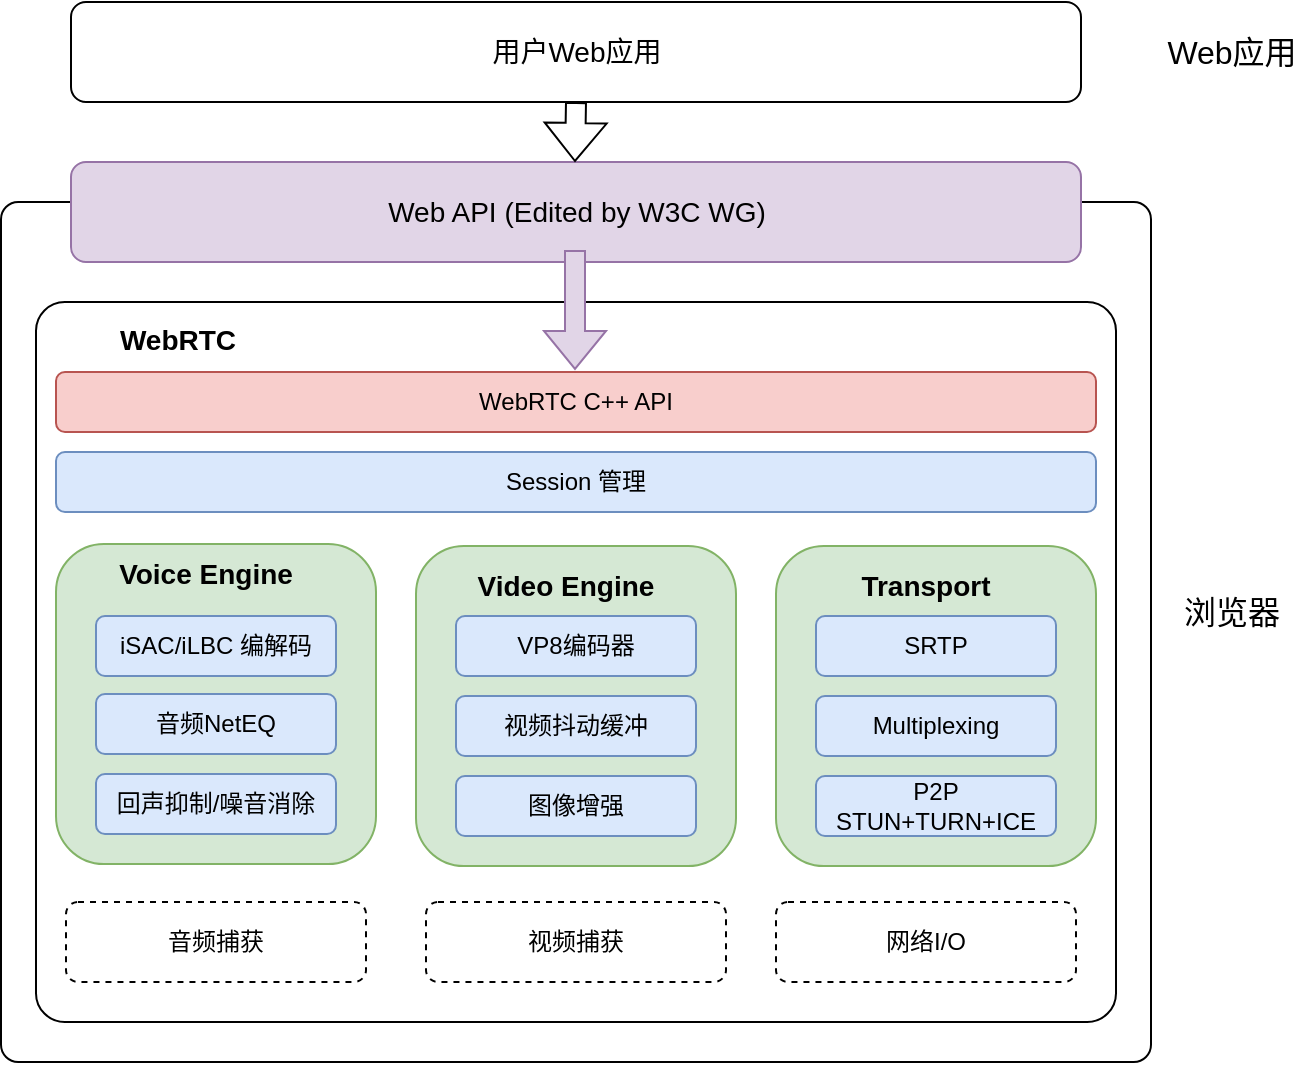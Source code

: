 <mxfile version="17.2.4" type="github">
  <diagram id="4q8-WN65QJk6b8WYARNs" name="Page-1">
    <mxGraphModel dx="1422" dy="698" grid="1" gridSize="10" guides="1" tooltips="1" connect="1" arrows="1" fold="1" page="1" pageScale="1" pageWidth="827" pageHeight="1169" math="0" shadow="0">
      <root>
        <mxCell id="0" />
        <mxCell id="1" parent="0" />
        <mxCell id="7zNDrWUyi1R2apm__8Nn-30" value="" style="rounded=1;whiteSpace=wrap;html=1;fontSize=14;arcSize=2;" vertex="1" parent="1">
          <mxGeometry x="152.5" y="240" width="575" height="430" as="geometry" />
        </mxCell>
        <mxCell id="7zNDrWUyi1R2apm__8Nn-1" value="" style="rounded=1;whiteSpace=wrap;html=1;arcSize=4;" vertex="1" parent="1">
          <mxGeometry x="170" y="290" width="540" height="360" as="geometry" />
        </mxCell>
        <mxCell id="7zNDrWUyi1R2apm__8Nn-2" value="音频捕获" style="rounded=1;whiteSpace=wrap;html=1;dashed=1;" vertex="1" parent="1">
          <mxGeometry x="185" y="590" width="150" height="40" as="geometry" />
        </mxCell>
        <mxCell id="7zNDrWUyi1R2apm__8Nn-3" value="视频捕获" style="rounded=1;whiteSpace=wrap;html=1;dashed=1;" vertex="1" parent="1">
          <mxGeometry x="365" y="590" width="150" height="40" as="geometry" />
        </mxCell>
        <mxCell id="7zNDrWUyi1R2apm__8Nn-6" value="" style="rounded=1;whiteSpace=wrap;html=1;fillColor=#d5e8d4;strokeColor=#82b366;" vertex="1" parent="1">
          <mxGeometry x="360" y="412" width="160" height="160" as="geometry" />
        </mxCell>
        <mxCell id="7zNDrWUyi1R2apm__8Nn-8" value="网络I/O" style="rounded=1;whiteSpace=wrap;html=1;dashed=1;" vertex="1" parent="1">
          <mxGeometry x="540" y="590" width="150" height="40" as="geometry" />
        </mxCell>
        <mxCell id="7zNDrWUyi1R2apm__8Nn-9" value="" style="rounded=1;whiteSpace=wrap;html=1;fillColor=#d5e8d4;strokeColor=#82b366;" vertex="1" parent="1">
          <mxGeometry x="180" y="411" width="160" height="160" as="geometry" />
        </mxCell>
        <mxCell id="7zNDrWUyi1R2apm__8Nn-12" value="" style="rounded=1;whiteSpace=wrap;html=1;fillColor=#d5e8d4;strokeColor=#82b366;" vertex="1" parent="1">
          <mxGeometry x="540" y="412" width="160" height="160" as="geometry" />
        </mxCell>
        <mxCell id="7zNDrWUyi1R2apm__8Nn-13" value="iSAC/iLBC 编解码" style="rounded=1;whiteSpace=wrap;html=1;fillColor=#dae8fc;strokeColor=#6c8ebf;" vertex="1" parent="1">
          <mxGeometry x="200" y="447" width="120" height="30" as="geometry" />
        </mxCell>
        <mxCell id="7zNDrWUyi1R2apm__8Nn-14" value="音频NetEQ" style="rounded=1;whiteSpace=wrap;html=1;fillColor=#dae8fc;strokeColor=#6c8ebf;" vertex="1" parent="1">
          <mxGeometry x="200" y="486" width="120" height="30" as="geometry" />
        </mxCell>
        <mxCell id="7zNDrWUyi1R2apm__8Nn-16" value="回声抑制/噪音消除" style="rounded=1;whiteSpace=wrap;html=1;fillColor=#dae8fc;strokeColor=#6c8ebf;" vertex="1" parent="1">
          <mxGeometry x="200" y="526" width="120" height="30" as="geometry" />
        </mxCell>
        <mxCell id="7zNDrWUyi1R2apm__8Nn-17" value="VP8编码器" style="rounded=1;whiteSpace=wrap;html=1;fillColor=#dae8fc;strokeColor=#6c8ebf;" vertex="1" parent="1">
          <mxGeometry x="380" y="447" width="120" height="30" as="geometry" />
        </mxCell>
        <mxCell id="7zNDrWUyi1R2apm__8Nn-18" value="视频抖动缓冲" style="rounded=1;whiteSpace=wrap;html=1;fillColor=#dae8fc;strokeColor=#6c8ebf;" vertex="1" parent="1">
          <mxGeometry x="380" y="487" width="120" height="30" as="geometry" />
        </mxCell>
        <mxCell id="7zNDrWUyi1R2apm__8Nn-19" value="图像增强" style="rounded=1;whiteSpace=wrap;html=1;fillColor=#dae8fc;strokeColor=#6c8ebf;" vertex="1" parent="1">
          <mxGeometry x="380" y="527" width="120" height="30" as="geometry" />
        </mxCell>
        <mxCell id="7zNDrWUyi1R2apm__8Nn-20" value="SRTP" style="rounded=1;whiteSpace=wrap;html=1;fillColor=#dae8fc;strokeColor=#6c8ebf;" vertex="1" parent="1">
          <mxGeometry x="560" y="447" width="120" height="30" as="geometry" />
        </mxCell>
        <mxCell id="7zNDrWUyi1R2apm__8Nn-21" value="Multiplexing" style="rounded=1;whiteSpace=wrap;html=1;fillColor=#dae8fc;strokeColor=#6c8ebf;" vertex="1" parent="1">
          <mxGeometry x="560" y="487" width="120" height="30" as="geometry" />
        </mxCell>
        <mxCell id="7zNDrWUyi1R2apm__8Nn-22" value="P2P&lt;br&gt;STUN+TURN+ICE" style="rounded=1;whiteSpace=wrap;html=1;fillColor=#dae8fc;strokeColor=#6c8ebf;" vertex="1" parent="1">
          <mxGeometry x="560" y="527" width="120" height="30" as="geometry" />
        </mxCell>
        <mxCell id="7zNDrWUyi1R2apm__8Nn-23" value="WebRTC C++ API" style="rounded=1;whiteSpace=wrap;html=1;fillColor=#f8cecc;strokeColor=#b85450;" vertex="1" parent="1">
          <mxGeometry x="180" y="325" width="520" height="30" as="geometry" />
        </mxCell>
        <mxCell id="7zNDrWUyi1R2apm__8Nn-24" value="Session 管理" style="rounded=1;whiteSpace=wrap;html=1;fillColor=#dae8fc;strokeColor=#6c8ebf;" vertex="1" parent="1">
          <mxGeometry x="180" y="365" width="520" height="30" as="geometry" />
        </mxCell>
        <mxCell id="7zNDrWUyi1R2apm__8Nn-25" value="WebRTC" style="text;html=1;strokeColor=none;fillColor=none;align=center;verticalAlign=middle;whiteSpace=wrap;rounded=0;fontStyle=1;fontSize=14;" vertex="1" parent="1">
          <mxGeometry x="211" y="294" width="60" height="30" as="geometry" />
        </mxCell>
        <mxCell id="7zNDrWUyi1R2apm__8Nn-26" value="Voice Engine" style="text;html=1;strokeColor=none;fillColor=none;align=center;verticalAlign=middle;whiteSpace=wrap;rounded=0;fontSize=14;fontStyle=1" vertex="1" parent="1">
          <mxGeometry x="200" y="411" width="110" height="30" as="geometry" />
        </mxCell>
        <mxCell id="7zNDrWUyi1R2apm__8Nn-27" value="Video Engine" style="text;html=1;strokeColor=none;fillColor=none;align=center;verticalAlign=middle;whiteSpace=wrap;rounded=0;fontSize=14;fontStyle=1" vertex="1" parent="1">
          <mxGeometry x="380" y="417" width="110" height="30" as="geometry" />
        </mxCell>
        <mxCell id="7zNDrWUyi1R2apm__8Nn-28" value="Transport" style="text;html=1;strokeColor=none;fillColor=none;align=center;verticalAlign=middle;whiteSpace=wrap;rounded=0;fontSize=14;fontStyle=1" vertex="1" parent="1">
          <mxGeometry x="560" y="417" width="110" height="30" as="geometry" />
        </mxCell>
        <mxCell id="7zNDrWUyi1R2apm__8Nn-31" value="Web API (Edited by W3C WG)" style="rounded=1;whiteSpace=wrap;html=1;fontSize=14;fillColor=#e1d5e7;strokeColor=#9673a6;" vertex="1" parent="1">
          <mxGeometry x="187.5" y="220" width="505" height="50" as="geometry" />
        </mxCell>
        <mxCell id="7zNDrWUyi1R2apm__8Nn-36" value="" style="shape=flexArrow;endArrow=classic;html=1;rounded=0;fontSize=14;fontColor=#000000;fillColor=#e1d5e7;strokeColor=#9673a6;" edge="1" parent="1">
          <mxGeometry width="50" height="50" relative="1" as="geometry">
            <mxPoint x="439.5" y="264" as="sourcePoint" />
            <mxPoint x="439.5" y="324" as="targetPoint" />
          </mxGeometry>
        </mxCell>
        <mxCell id="7zNDrWUyi1R2apm__8Nn-44" value="用户Web应用" style="rounded=1;whiteSpace=wrap;html=1;fontSize=14;" vertex="1" parent="1">
          <mxGeometry x="187.5" y="140" width="505" height="50" as="geometry" />
        </mxCell>
        <mxCell id="7zNDrWUyi1R2apm__8Nn-46" value="" style="shape=flexArrow;endArrow=classic;html=1;rounded=0;fontSize=14;fontColor=#000000;" edge="1" parent="1">
          <mxGeometry width="50" height="50" relative="1" as="geometry">
            <mxPoint x="440" y="190" as="sourcePoint" />
            <mxPoint x="439.5" y="220" as="targetPoint" />
          </mxGeometry>
        </mxCell>
        <mxCell id="7zNDrWUyi1R2apm__8Nn-47" value="浏览器" style="text;html=1;strokeColor=none;fillColor=none;align=center;verticalAlign=middle;whiteSpace=wrap;rounded=0;fontSize=16;fontColor=#000000;" vertex="1" parent="1">
          <mxGeometry x="737.5" y="430" width="60" height="30" as="geometry" />
        </mxCell>
        <mxCell id="7zNDrWUyi1R2apm__8Nn-48" value="Web应用" style="text;html=1;strokeColor=none;fillColor=none;align=center;verticalAlign=middle;whiteSpace=wrap;rounded=0;fontSize=16;fontColor=#000000;" vertex="1" parent="1">
          <mxGeometry x="727.5" y="150" width="80" height="30" as="geometry" />
        </mxCell>
      </root>
    </mxGraphModel>
  </diagram>
</mxfile>
